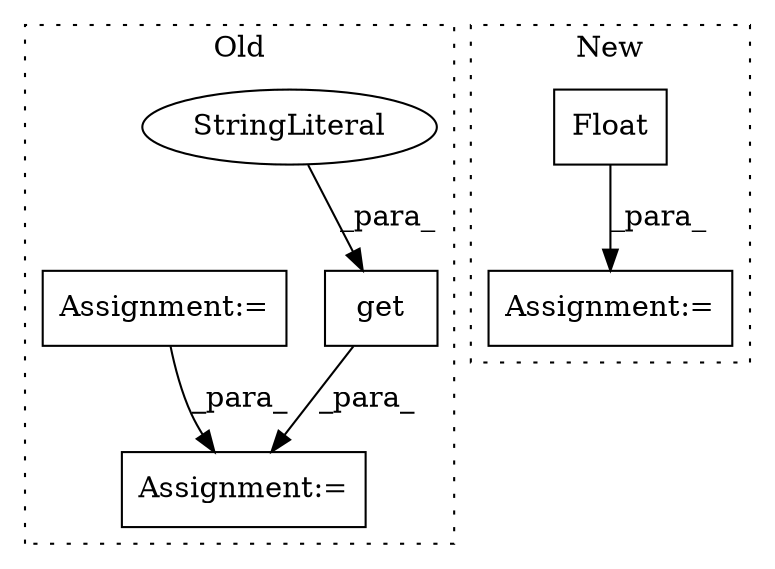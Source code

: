 digraph G {
subgraph cluster0 {
1 [label="get" a="32" s="2129,2161" l="4,1" shape="box"];
4 [label="StringLiteral" a="45" s="2149" l="12" shape="ellipse"];
5 [label="Assignment:=" a="7" s="2757" l="1" shape="box"];
6 [label="Assignment:=" a="7" s="1870" l="13" shape="box"];
label = "Old";
style="dotted";
}
subgraph cluster1 {
2 [label="Float" a="32" s="2941,2972" l="6,1" shape="box"];
3 [label="Assignment:=" a="7" s="2940" l="1" shape="box"];
label = "New";
style="dotted";
}
1 -> 5 [label="_para_"];
2 -> 3 [label="_para_"];
4 -> 1 [label="_para_"];
6 -> 5 [label="_para_"];
}